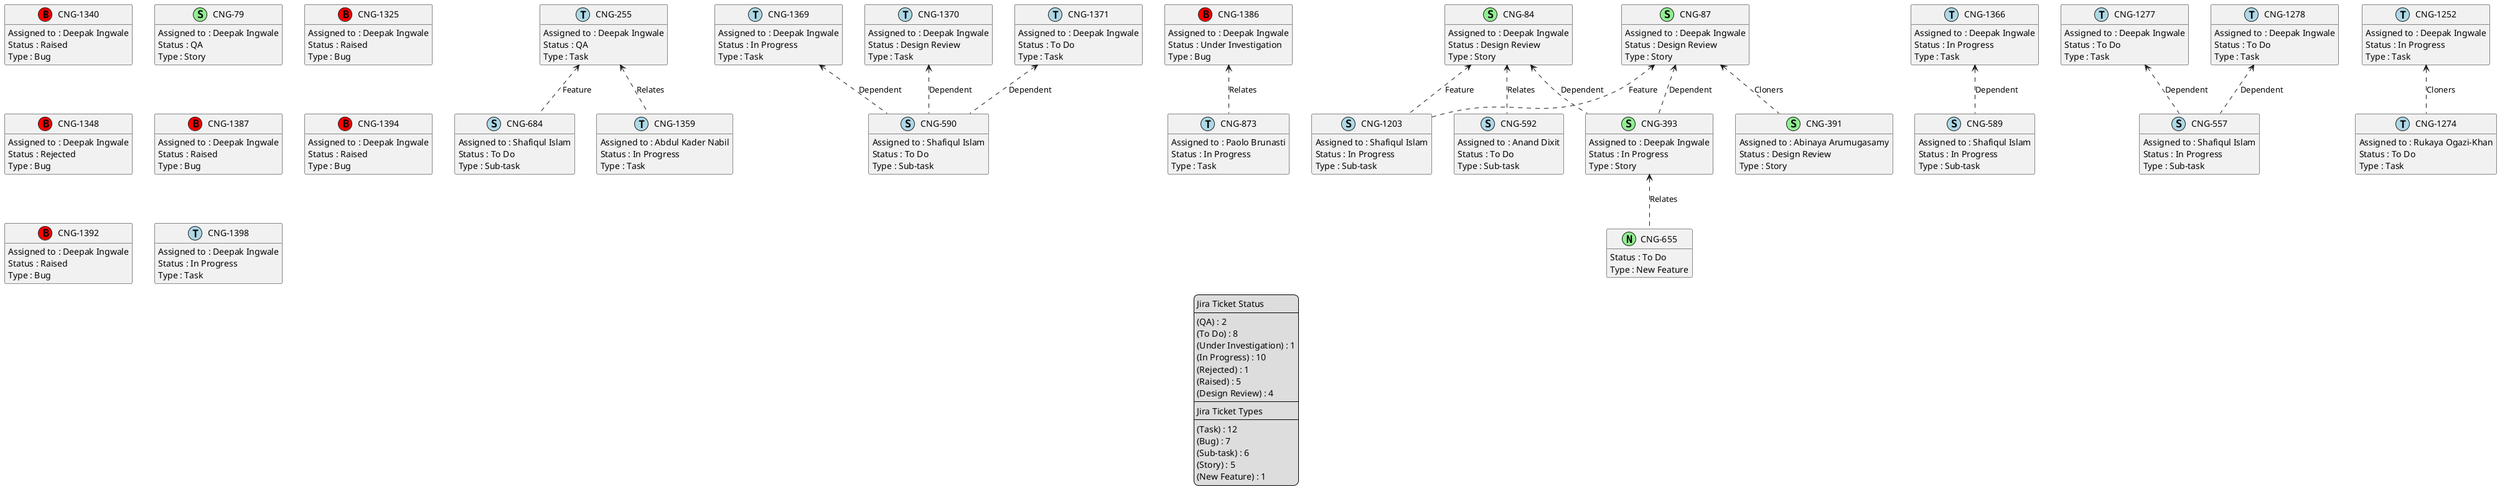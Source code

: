@startuml
'https://plantuml.com/class-diagram

' GENERATE CLASS DIAGRAM ===========
' Generated at    : Wed Apr 17 17:35:20 CEST 2024

hide empty members

legend
Jira Ticket Status
----
(QA) : 2
(To Do) : 8
(Under Investigation) : 1
(In Progress) : 10
(Rejected) : 1
(Raised) : 5
(Design Review) : 4
----
Jira Ticket Types
----
(Task) : 12
(Bug) : 7
(Sub-task) : 6
(Story) : 5
(New Feature) : 1
end legend


' Tickets =======
class "CNG-1340" << (B,red) >> {
  Assigned to : Deepak Ingwale
  Status : Raised
  Type : Bug
}

class "CNG-79" << (S,lightgreen) >> {
  Assigned to : Deepak Ingwale
  Status : QA
  Type : Story
}

class "CNG-1325" << (B,red) >> {
  Assigned to : Deepak Ingwale
  Status : Raised
  Type : Bug
}

class "CNG-255" << (T,lightblue) >> {
  Assigned to : Deepak Ingwale
  Status : QA
  Type : Task
}

class "CNG-1369" << (T,lightblue) >> {
  Assigned to : Deepak Ingwale
  Status : In Progress
  Type : Task
}

class "CNG-1348" << (B,red) >> {
  Assigned to : Deepak Ingwale
  Status : Rejected
  Type : Bug
}

class "CNG-873" << (T,lightblue) >> {
  Assigned to : Paolo Brunasti
  Status : In Progress
  Type : Task
}

class "CNG-1203" << (S,lightblue) >> {
  Assigned to : Shafiqul Islam
  Status : In Progress
  Type : Sub-task
}

class "CNG-655" << (N,lightgreen) >> {
  Status : To Do
  Type : New Feature
}

class "CNG-1387" << (B,red) >> {
  Assigned to : Deepak Ingwale
  Status : Raised
  Type : Bug
}

class "CNG-1366" << (T,lightblue) >> {
  Assigned to : Deepak Ingwale
  Status : In Progress
  Type : Task
}

class "CNG-1386" << (B,red) >> {
  Assigned to : Deepak Ingwale
  Status : Under Investigation
  Type : Bug
}

class "CNG-557" << (S,lightblue) >> {
  Assigned to : Shafiqul Islam
  Status : In Progress
  Type : Sub-task
}

class "CNG-1394" << (B,red) >> {
  Assigned to : Deepak Ingwale
  Status : Raised
  Type : Bug
}

class "CNG-1252" << (T,lightblue) >> {
  Assigned to : Deepak Ingwale
  Status : In Progress
  Type : Task
}

class "CNG-1274" << (T,lightblue) >> {
  Assigned to : Rukaya Ogazi-Khan
  Status : To Do
  Type : Task
}

class "CNG-1392" << (B,red) >> {
  Assigned to : Deepak Ingwale
  Status : Raised
  Type : Bug
}

class "CNG-590" << (S,lightblue) >> {
  Assigned to : Shafiqul Islam
  Status : To Do
  Type : Sub-task
}

class "CNG-1370" << (T,lightblue) >> {
  Assigned to : Deepak Ingwale
  Status : Design Review
  Type : Task
}

class "CNG-1371" << (T,lightblue) >> {
  Assigned to : Deepak Ingwale
  Status : To Do
  Type : Task
}

class "CNG-391" << (S,lightgreen) >> {
  Assigned to : Abinaya Arumugasamy
  Status : Design Review
  Type : Story
}

class "CNG-592" << (S,lightblue) >> {
  Assigned to : Anand Dixit
  Status : To Do
  Type : Sub-task
}

class "CNG-393" << (S,lightgreen) >> {
  Assigned to : Deepak Ingwale
  Status : In Progress
  Type : Story
}

class "CNG-84" << (S,lightgreen) >> {
  Assigned to : Deepak Ingwale
  Status : Design Review
  Type : Story
}

class "CNG-87" << (S,lightgreen) >> {
  Assigned to : Deepak Ingwale
  Status : Design Review
  Type : Story
}

class "CNG-684" << (S,lightblue) >> {
  Assigned to : Shafiqul Islam
  Status : To Do
  Type : Sub-task
}

class "CNG-1359" << (T,lightblue) >> {
  Assigned to : Abdul Kader Nabil
  Status : In Progress
  Type : Task
}

class "CNG-1277" << (T,lightblue) >> {
  Assigned to : Deepak Ingwale
  Status : To Do
  Type : Task
}

class "CNG-1398" << (T,lightblue) >> {
  Assigned to : Deepak Ingwale
  Status : In Progress
  Type : Task
}

class "CNG-589" << (S,lightblue) >> {
  Assigned to : Shafiqul Islam
  Status : In Progress
  Type : Sub-task
}

class "CNG-1278" << (T,lightblue) >> {
  Assigned to : Deepak Ingwale
  Status : To Do
  Type : Task
}



' Links =======
"CNG-255" <.. "CNG-684" : Feature
"CNG-255" <.. "CNG-1359" : Relates
"CNG-393" <.. "CNG-655" : Relates
"CNG-1386" <.. "CNG-873" : Relates
"CNG-1277" <.. "CNG-557" : Dependent
"CNG-1278" <.. "CNG-557" : Dependent
"CNG-1369" <.. "CNG-590" : Dependent
"CNG-1366" <.. "CNG-589" : Dependent
"CNG-1252" <.. "CNG-1274" : Cloners
"CNG-1370" <.. "CNG-590" : Dependent
"CNG-1371" <.. "CNG-590" : Dependent
"CNG-84" <.. "CNG-393" : Dependent
"CNG-84" <.. "CNG-1203" : Feature
"CNG-84" <.. "CNG-592" : Relates
"CNG-87" <.. "CNG-391" : Cloners
"CNG-87" <.. "CNG-393" : Dependent
"CNG-87" <.. "CNG-1203" : Feature


@enduml
